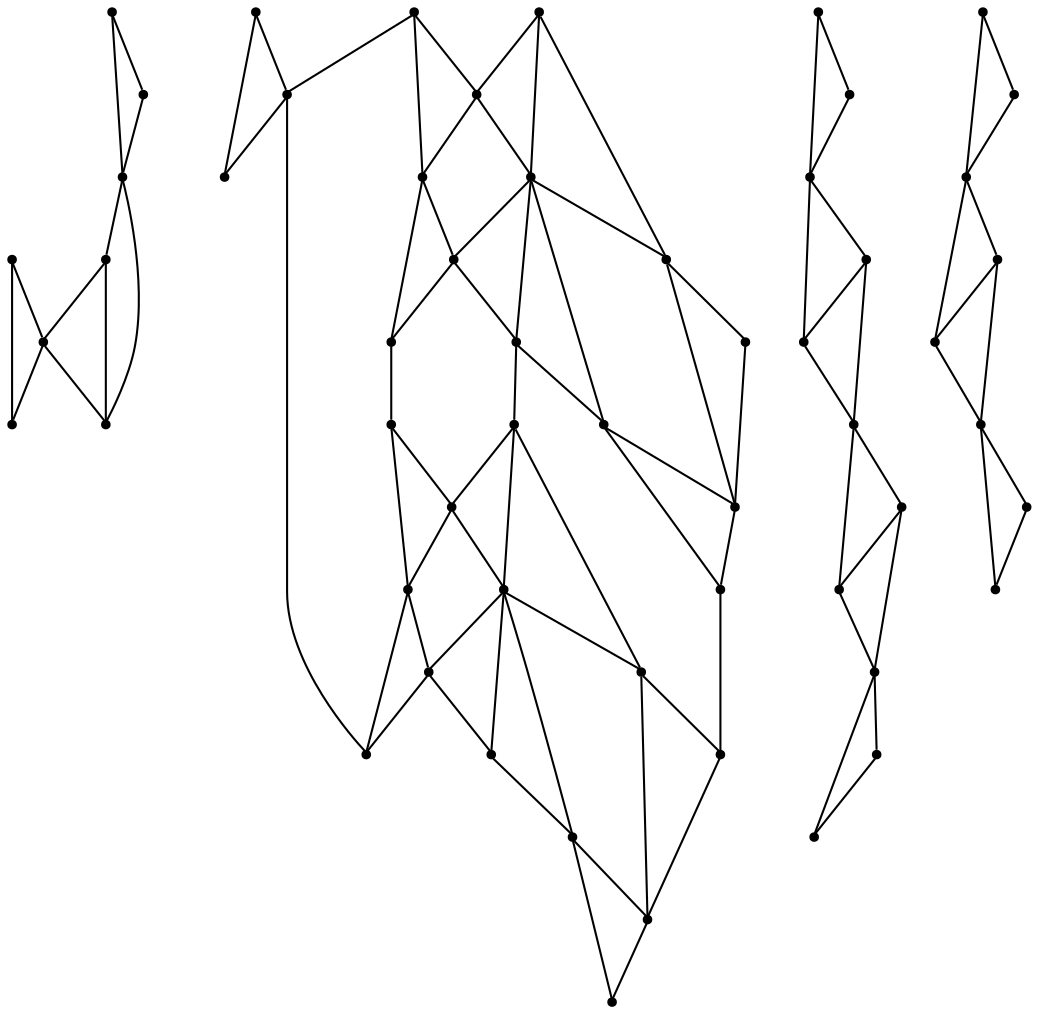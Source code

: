 graph {
  node [shape=point,comment="{\"directed\":false,\"doi\":\"10.1007/978-3-642-00219-9_29\",\"figure\":\"7\"}"]

  v0 [pos="1360.8025802789732,626.8131283846765"]
  v1 [pos="1214.9107295368992,654.4460317438295"]
  v2 [pos="1506.0501899896667,600.2201080322262"]
  v3 [pos="1509.2014387973516,881.3806225169785"]
  v4 [pos="1483.1852483350178,912.7972371881656"]
  v5 [pos="1459.8887660359228,939.2068310824304"]
  v6 [pos="1506.2356904318165,829.6202073530714"]
  v7 [pos="1506.669362533924,655.9456257213243"]
  v8 [pos="1507.4116188049315,709.4118942260739"]
  v9 [pos="1506.9446068874622,939.4454635620114"]
  v10 [pos="1506.7756809145903,773.2622372713953"]
  v11 [pos="1485.4723342185796,855.8797019264911"]
  v12 [pos="1457.3013991245004,831.0748987371268"]
  v13 [pos="1461.2292938409848,884.5985357111147"]
  v14 [pos="1433.628603203352,912.2210084394972"]
  v15 [pos="1410.9961176850074,938.5055619673292"]
  v16 [pos="1410.514535504718,830.4433367642486"]
  v17 [pos="1411.9583276615585,885.3997862382364"]
  v18 [pos="1436.8028208532996,857.7324109164148"]
  v19 [pos="1310.9123779296874,884.4692976518107"]
  v20 [pos="1286.1971083352732,912.147103604403"]
  v21 [pos="1263.3842760485272,939.3267833362922"]
  v22 [pos="1310.6944920562034,829.169972991943"]
  v23 [pos="1309.145399528326,938.3993476174091"]
  v24 [pos="1236.7874383438466,912.1397894425821"]
  v25 [pos="1216.2304835829623,940.3229085748842"]
  v26 [pos="1261.566269914494,885.5009124755854"]
  v27 [pos="1287.014347378043,856.7383209228512"]
  v28 [pos="1261.0846559214035,830.4934546730732"]
  v29 [pos="1215.9584205095157,710.2518144087354"]
  v30 [pos="1212.9644860023675,773.0330178000706"]
  v31 [pos="1215.5654051669808,600.899498263272"]
  v32 [pos="1365.977250476216,682.9460130864919"]
  v33 [pos="1363.079263376635,801.2983735518019"]
  v34 [pos="1214.7950581927632,830.7164412064982"]
  v35 [pos="1213.878754087936,885.4487593217326"]
  v36 [pos="1236.9938079833983,856.1600569291545"]
  v37 [pos="1011.7805238768112,827.0066983309656"]
  v38 [pos="970.4967021853424,799.4133550470522"]
  v39 [pos="929.0252326876619,826.361652859774"]
  v40 [pos="1011.5595044424367,772.4253699562763"]
  v41 [pos="1010.936132608458,884.0284762989387"]
  v42 [pos="968.6442905071169,854.0498894431371"]
  v43 [pos="928.8000616827676,883.0750276045362"]
  v44 [pos="1010.375304741083,937.3364409013225"]
  v45 [pos="970.5832170974377,908.6113741787993"]
  v46 [pos="926.6359640875528,938.0314770785242"]
  v47 [pos="1007.4272761056588,654.2418712269173"]
  v48 [pos="966.9555238768111,626.1847464821551"]
  v49 [pos="926.8152610335239,653.172667971524"]
  v50 [pos="1009.4037418010622,598.2131656299933"]
  v51 [pos="1009.7269280455833,708.2520589655091"]
  v52 [pos="968.6317562635554,680.3388642050999"]
  v53 [pos="925.8103582781414,708.87001023726"]
  v54 [pos="930.4137660093085,771.5542850841173"]
  v55 [pos="925.9208441357279,597.6525192260738"]

  v0 -- v1 [id="-1",pos="1360.8025802789732,626.8131283846765 1214.9107295368992,654.4460317438295 1214.9107295368992,654.4460317438295 1214.9107295368992,654.4460317438295"]
  v46 -- v44 [id="-3",pos="926.6359640875528,938.0314770785242 1010.375304741083,937.3364409013225 1010.375304741083,937.3364409013225 1010.375304741083,937.3364409013225"]
  v43 -- v41 [id="-6",pos="928.8000616827676,883.0750276045362 1010.936132608458,884.0284762989387 1010.936132608458,884.0284762989387 1010.936132608458,884.0284762989387"]
  v53 -- v51 [id="-9",pos="925.8103582781414,708.87001023726 1009.7269280455833,708.2520589655091 1009.7269280455833,708.2520589655091 1009.7269280455833,708.2520589655091"]
  v54 -- v40 [id="-12",pos="930.4137660093085,771.5542850841173 1011.5595044424367,772.4253699562763 1011.5595044424367,772.4253699562763 1011.5595044424367,772.4253699562763"]
  v39 -- v37 [id="-15",pos="929.0252326876619,826.361652859774 1011.7805238768112,827.0066983309656 1011.7805238768112,827.0066983309656 1011.7805238768112,827.0066983309656"]
  v49 -- v47 [id="-18",pos="926.8152610335239,653.172667971524 1007.4272761056588,654.2418712269173 1007.4272761056588,654.2418712269173 1007.4272761056588,654.2418712269173"]
  v55 -- v50 [id="-21",pos="925.9208441357279,597.6525192260738 1009.4037418010622,598.2131656299933 1009.4037418010622,598.2131656299933 1009.4037418010622,598.2131656299933"]
  v2 -- v0 [id="-23",pos="1506.0501899896667,600.2201080322262 1360.8025802789732,626.8131283846765 1360.8025802789732,626.8131283846765 1360.8025802789732,626.8131283846765"]
  v4 -- v5 [id="-25",pos="1483.1852483350178,912.7972371881656 1459.8887660359228,939.2068310824304 1459.8887660359228,939.2068310824304 1459.8887660359228,939.2068310824304"]
  v3 -- v4 [id="-26",pos="1509.2014387973516,881.3806225169785 1483.1852483350178,912.7972371881656 1483.1852483350178,912.7972371881656 1483.1852483350178,912.7972371881656"]
  v11 -- v3 [id="-40",pos="1485.4723342185796,855.8797019264911 1509.2014387973516,881.3806225169785 1509.2014387973516,881.3806225169785 1509.2014387973516,881.3806225169785"]
  v12 -- v11 [id="-41",pos="1457.3013991245004,831.0748987371268 1485.4723342185796,855.8797019264911 1485.4723342185796,855.8797019264911 1485.4723342185796,855.8797019264911"]
  v4 -- v9 [id="-42",pos="1483.1852483350178,912.7972371881656 1506.9446068874622,939.4454635620114 1506.9446068874622,939.4454635620114 1506.9446068874622,939.4454635620114"]
  v13 -- v4 [id="-43",pos="1461.2292938409848,884.5985357111147 1483.1852483350178,912.7972371881656 1483.1852483350178,912.7972371881656 1483.1852483350178,912.7972371881656"]
  v11 -- v6 [id="-44",pos="1485.4723342185796,855.8797019264911 1506.2356904318165,829.6202073530714 1506.2356904318165,829.6202073530714 1506.2356904318165,829.6202073530714"]
  v49 -- v52 [id="-45",pos="926.8152610335239,653.172667971524 968.6317562635554,680.3388642050999 968.6317562635554,680.3388642050999 968.6317562635554,680.3388642050999"]
  v52 -- v51 [id="-46",pos="968.6317562635554,680.3388642050999 1009.7269280455833,708.2520589655091 1009.7269280455833,708.2520589655091 1009.7269280455833,708.2520589655091"]
  v13 -- v11 [id="-47",pos="1461.2292938409848,884.5985357111147 1485.4723342185796,855.8797019264911 1485.4723342185796,855.8797019264911 1485.4723342185796,855.8797019264911"]
  v55 -- v48 [id="-48",pos="925.9208441357279,597.6525192260738 966.9555238768111,626.1847464821551 966.9555238768111,626.1847464821551 966.9555238768111,626.1847464821551"]
  v48 -- v47 [id="-49",pos="966.9555238768111,626.1847464821551 1007.4272761056588,654.2418712269173 1007.4272761056588,654.2418712269173 1007.4272761056588,654.2418712269173"]
  v14 -- v15 [id="-50",pos="1433.628603203352,912.2210084394972 1410.9961176850074,938.5055619673292 1410.9961176850074,938.5055619673292 1410.9961176850074,938.5055619673292"]
  v13 -- v14 [id="-51",pos="1461.2292938409848,884.5985357111147 1433.628603203352,912.2210084394972 1433.628603203352,912.2210084394972 1433.628603203352,912.2210084394972"]
  v43 -- v45 [id="-57",pos="928.8000616827676,883.0750276045362 970.5832170974377,908.6113741787993 970.5832170974377,908.6113741787993 970.5832170974377,908.6113741787993"]
  v45 -- v44 [id="-58",pos="970.5832170974377,908.6113741787993 1010.375304741083,937.3364409013225 1010.375304741083,937.3364409013225 1010.375304741083,937.3364409013225"]
  v39 -- v42 [id="-61",pos="929.0252326876619,826.361652859774 968.6442905071169,854.0498894431371 968.6442905071169,854.0498894431371 968.6442905071169,854.0498894431371"]
  v42 -- v41 [id="-62",pos="968.6442905071169,854.0498894431371 1010.936132608458,884.0284762989387 1010.936132608458,884.0284762989387 1010.936132608458,884.0284762989387"]
  v54 -- v38 [id="-64",pos="930.4137660093085,771.5542850841173 970.4967021853424,799.4133550470522 970.4967021853424,799.4133550470522 970.4967021853424,799.4133550470522"]
  v38 -- v37 [id="-65",pos="970.4967021853424,799.4133550470522 1011.7805238768112,827.0066983309656 1011.7805238768112,827.0066983309656 1011.7805238768112,827.0066983309656"]
  v18 -- v13 [id="-74",pos="1436.8028208532996,857.7324109164148 1461.2292938409848,884.5985357111147 1461.2292938409848,884.5985357111147 1461.2292938409848,884.5985357111147"]
  v16 -- v18 [id="-77",pos="1410.514535504718,830.4433367642486 1436.8028208532996,857.7324109164148 1436.8028208532996,857.7324109164148 1436.8028208532996,857.7324109164148"]
  v14 -- v5 [id="-78",pos="1433.628603203352,912.2210084394972 1459.8887660359228,939.2068310824304 1459.8887660359228,939.2068310824304 1459.8887660359228,939.2068310824304"]
  v17 -- v14 [id="-79",pos="1411.9583276615585,885.3997862382364 1433.628603203352,912.2210084394972 1433.628603203352,912.2210084394972 1433.628603203352,912.2210084394972"]
  v18 -- v12 [id="-80",pos="1436.8028208532996,857.7324109164148 1457.3013991245004,831.0748987371268 1457.3013991245004,831.0748987371268 1457.3013991245004,831.0748987371268"]
  v17 -- v18 [id="-81",pos="1411.9583276615585,885.3997862382364 1436.8028208532996,857.7324109164148 1436.8028208532996,857.7324109164148 1436.8028208532996,857.7324109164148"]
  v20 -- v21 [id="-83",pos="1286.1971083352732,912.147103604403 1263.3842760485272,939.3267833362922 1263.3842760485272,939.3267833362922 1263.3842760485272,939.3267833362922"]
  v19 -- v20 [id="-84",pos="1310.9123779296874,884.4692976518107 1286.1971083352732,912.147103604403 1286.1971083352732,912.147103604403 1286.1971083352732,912.147103604403"]
  v24 -- v25 [id="-88",pos="1236.7874383438466,912.1397894425821 1216.2304835829623,940.3229085748842 1216.2304835829623,940.3229085748842 1216.2304835829623,940.3229085748842"]
  v26 -- v24 [id="-89",pos="1261.566269914494,885.5009124755854 1236.7874383438466,912.1397894425821 1236.7874383438466,912.1397894425821 1236.7874383438466,912.1397894425821"]
  v27 -- v19 [id="-90",pos="1287.014347378043,856.7383209228512 1310.9123779296874,884.4692976518107 1310.9123779296874,884.4692976518107 1310.9123779296874,884.4692976518107"]
  v28 -- v27 [id="-91",pos="1261.0846559214035,830.4934546730732 1287.014347378043,856.7383209228512 1287.014347378043,856.7383209228512 1287.014347378043,856.7383209228512"]
  v20 -- v23 [id="-92",pos="1286.1971083352732,912.147103604403 1309.145399528326,938.3993476174091 1309.145399528326,938.3993476174091 1309.145399528326,938.3993476174091"]
  v47 -- v52 [id="-95",pos="1007.4272761056588,654.2418712269173 968.6317562635554,680.3388642050999 968.6317562635554,680.3388642050999 968.6317562635554,680.3388642050999"]
  v52 -- v53 [id="-96",pos="968.6317562635554,680.3388642050999 925.8103582781414,708.87001023726 925.8103582781414,708.87001023726 925.8103582781414,708.87001023726"]
  v50 -- v48 [id="-100",pos="1009.4037418010622,598.2131656299933 966.9555238768111,626.1847464821551 966.9555238768111,626.1847464821551 966.9555238768111,626.1847464821551"]
  v48 -- v49 [id="-101",pos="966.9555238768111,626.1847464821551 926.8152610335239,653.172667971524 926.8152610335239,653.172667971524 926.8152610335239,653.172667971524"]
  v41 -- v45 [id="-106",pos="1010.936132608458,884.0284762989387 970.5832170974377,908.6113741787993 970.5832170974377,908.6113741787993 970.5832170974377,908.6113741787993"]
  v45 -- v46 [id="-107",pos="970.5832170974377,908.6113741787993 926.6359640875528,938.0314770785242 926.6359640875528,938.0314770785242 926.6359640875528,938.0314770785242"]
  v26 -- v20 [id="-109",pos="1261.566269914494,885.5009124755854 1286.1971083352732,912.147103604403 1286.1971083352732,912.147103604403 1286.1971083352732,912.147103604403"]
  v27 -- v22 [id="-110",pos="1287.014347378043,856.7383209228512 1310.6944920562034,829.169972991943 1310.6944920562034,829.169972991943 1310.6944920562034,829.169972991943"]
  v37 -- v42 [id="-112",pos="1011.7805238768112,827.0066983309656 968.6442905071169,854.0498894431371 968.6442905071169,854.0498894431371 968.6442905071169,854.0498894431371"]
  v42 -- v43 [id="-113",pos="968.6442905071169,854.0498894431371 928.8000616827676,883.0750276045362 928.8000616827676,883.0750276045362 928.8000616827676,883.0750276045362"]
  v26 -- v27 [id="-116",pos="1261.566269914494,885.5009124755854 1287.014347378043,856.7383209228512 1287.014347378043,856.7383209228512 1287.014347378043,856.7383209228512"]
  v40 -- v38 [id="-117",pos="1011.5595044424367,772.4253699562763 970.4967021853424,799.4133550470522 970.4967021853424,799.4133550470522 970.4967021853424,799.4133550470522"]
  v38 -- v39 [id="-118",pos="970.4967021853424,799.4133550470522 929.0252326876619,826.361652859774 929.0252326876619,826.361652859774 929.0252326876619,826.361652859774"]
  v32 -- v8 [id="-126",pos="1365.977250476216,682.9460130864919 1507.4116188049315,709.4118942260739 1507.4116188049315,709.4118942260739 1507.4116188049315,709.4118942260739"]
  v1 -- v32 [id="-127",pos="1214.9107295368992,654.4460317438295 1365.977250476216,682.9460130864919 1365.977250476216,682.9460130864919 1365.977250476216,682.9460130864919"]
  v33 -- v6 [id="-128",pos="1363.079263376635,801.2983735518019 1506.2356904318165,829.6202073530714 1506.2356904318165,829.6202073530714 1506.2356904318165,829.6202073530714"]
  v30 -- v33 [id="-129",pos="1212.9644860023675,773.0330178000706 1363.079263376635,801.2983735518019 1363.079263376635,801.2983735518019 1363.079263376635,801.2983735518019"]
  v33 -- v10 [id="-130",pos="1363.079263376635,801.2983735518019 1506.7756809145903,773.2622372713953 1506.7756809145903,773.2622372713953 1506.7756809145903,773.2622372713953"]
  v34 -- v33 [id="-131",pos="1214.7950581927632,830.7164412064982 1363.079263376635,801.2983735518019 1363.079263376635,801.2983735518019 1363.079263376635,801.2983735518019"]
  v0 -- v7 [id="-135",pos="1360.8025802789732,626.8131283846765 1506.669362533924,655.9456257213243 1506.669362533924,655.9456257213243 1506.669362533924,655.9456257213243"]
  v31 -- v0 [id="-136",pos="1215.5654051669808,600.899498263272 1360.8025802789732,626.8131283846765 1360.8025802789732,626.8131283846765 1360.8025802789732,626.8131283846765"]
  v32 -- v7 [id="-137",pos="1365.977250476216,682.9460130864919 1506.669362533924,655.9456257213243 1506.669362533924,655.9456257213243 1506.669362533924,655.9456257213243"]
  v29 -- v32 [id="-138",pos="1215.9584205095157,710.2518144087354 1365.977250476216,682.9460130864919 1365.977250476216,682.9460130864919 1365.977250476216,682.9460130864919"]
  v36 -- v26 [id="-139",pos="1236.9938079833983,856.1600569291545 1261.566269914494,885.5009124755854 1261.566269914494,885.5009124755854 1261.566269914494,885.5009124755854"]
  v34 -- v36 [id="-140",pos="1214.7950581927632,830.7164412064982 1236.9938079833983,856.1600569291545 1236.9938079833983,856.1600569291545 1236.9938079833983,856.1600569291545"]
  v36 -- v28 [id="-141",pos="1236.9938079833983,856.1600569291545 1261.0846559214035,830.4934546730732 1261.0846559214035,830.4934546730732 1261.0846559214035,830.4934546730732"]
  v35 -- v36 [id="-142",pos="1213.878754087936,885.4487593217326 1236.9938079833983,856.1600569291545 1236.9938079833983,856.1600569291545 1236.9938079833983,856.1600569291545"]
  v24 -- v21 [id="-147",pos="1236.7874383438466,912.1397894425821 1263.3842760485272,939.3267833362922 1263.3842760485272,939.3267833362922 1263.3842760485272,939.3267833362922"]
  v35 -- v24 [id="-148",pos="1213.878754087936,885.4487593217326 1236.7874383438466,912.1397894425821 1236.7874383438466,912.1397894425821 1236.7874383438466,912.1397894425821"]
  v12 -- v6 [id="-151",pos="1457.3013991245004,831.0748987371268 1506.2356904318165,829.6202073530714 1506.2356904318165,829.6202073530714 1506.2356904318165,829.6202073530714"]
  v16 -- v12 [id="-152",pos="1410.514535504718,830.4433367642486 1457.3013991245004,831.0748987371268 1457.3013991245004,831.0748987371268 1457.3013991245004,831.0748987371268"]
  v22 -- v16 [id="-153",pos="1310.6944920562034,829.169972991943 1410.514535504718,830.4433367642486 1410.514535504718,830.4433367642486 1410.514535504718,830.4433367642486"]
  v28 -- v22 [id="-154",pos="1261.0846559214035,830.4934546730732 1310.6944920562034,829.169972991943 1310.6944920562034,829.169972991943 1310.6944920562034,829.169972991943"]
  v34 -- v28 [id="-155",pos="1214.7950581927632,830.7164412064982 1261.0846559214035,830.4934546730732 1261.0846559214035,830.4934546730732 1261.0846559214035,830.4934546730732"]
  v13 -- v3 [id="-158",pos="1461.2292938409848,884.5985357111147 1509.2014387973516,881.3806225169785 1509.2014387973516,881.3806225169785 1509.2014387973516,881.3806225169785"]
  v17 -- v13 [id="-159",pos="1411.9583276615585,885.3997862382364 1461.2292938409848,884.5985357111147 1461.2292938409848,884.5985357111147 1461.2292938409848,884.5985357111147"]
  v19 -- v17 [id="-160",pos="1310.9123779296874,884.4692976518107 1411.9583276615585,885.3997862382364 1411.9583276615585,885.3997862382364 1411.9583276615585,885.3997862382364"]
  v26 -- v19 [id="-161",pos="1261.566269914494,885.5009124755854 1310.9123779296874,884.4692976518107 1310.9123779296874,884.4692976518107 1310.9123779296874,884.4692976518107"]
  v35 -- v26 [id="-162",pos="1213.878754087936,885.4487593217326 1261.566269914494,885.5009124755854 1261.566269914494,885.5009124755854 1261.566269914494,885.5009124755854"]
  v1 -- v7 [id="-165",pos="1214.9107295368992,654.4460317438295 1506.669362533924,655.9456257213243 1506.669362533924,655.9456257213243 1506.669362533924,655.9456257213243"]
  v30 -- v10 [id="-168",pos="1212.9644860023675,773.0330178000706 1506.7756809145903,773.2622372713953 1506.7756809145903,773.2622372713953 1506.7756809145903,773.2622372713953"]
  v5 -- v9 [id="-171",pos="1459.8887660359228,939.2068310824304 1506.9446068874622,939.4454635620114 1506.9446068874622,939.4454635620114 1506.9446068874622,939.4454635620114"]
  v15 -- v5 [id="-172",pos="1410.9961176850074,938.5055619673292 1459.8887660359228,939.2068310824304 1459.8887660359228,939.2068310824304 1459.8887660359228,939.2068310824304"]
  v23 -- v15 [id="-173",pos="1309.145399528326,938.3993476174091 1410.9961176850074,938.5055619673292 1410.9961176850074,938.5055619673292 1410.9961176850074,938.5055619673292"]
  v21 -- v23 [id="-174",pos="1263.3842760485272,939.3267833362922 1309.145399528326,938.3993476174091 1309.145399528326,938.3993476174091 1309.145399528326,938.3993476174091"]
  v25 -- v21 [id="-175",pos="1216.2304835829623,940.3229085748842 1263.3842760485272,939.3267833362922 1263.3842760485272,939.3267833362922 1263.3842760485272,939.3267833362922"]
  v29 -- v8 [id="-179",pos="1215.9584205095157,710.2518144087354 1507.4116188049315,709.4118942260739 1507.4116188049315,709.4118942260739 1507.4116188049315,709.4118942260739"]
  v31 -- v2 [id="-182",pos="1215.5654051669808,600.899498263272 1506.0501899896667,600.2201080322262 1506.0501899896667,600.2201080322262 1506.0501899896667,600.2201080322262"]
}